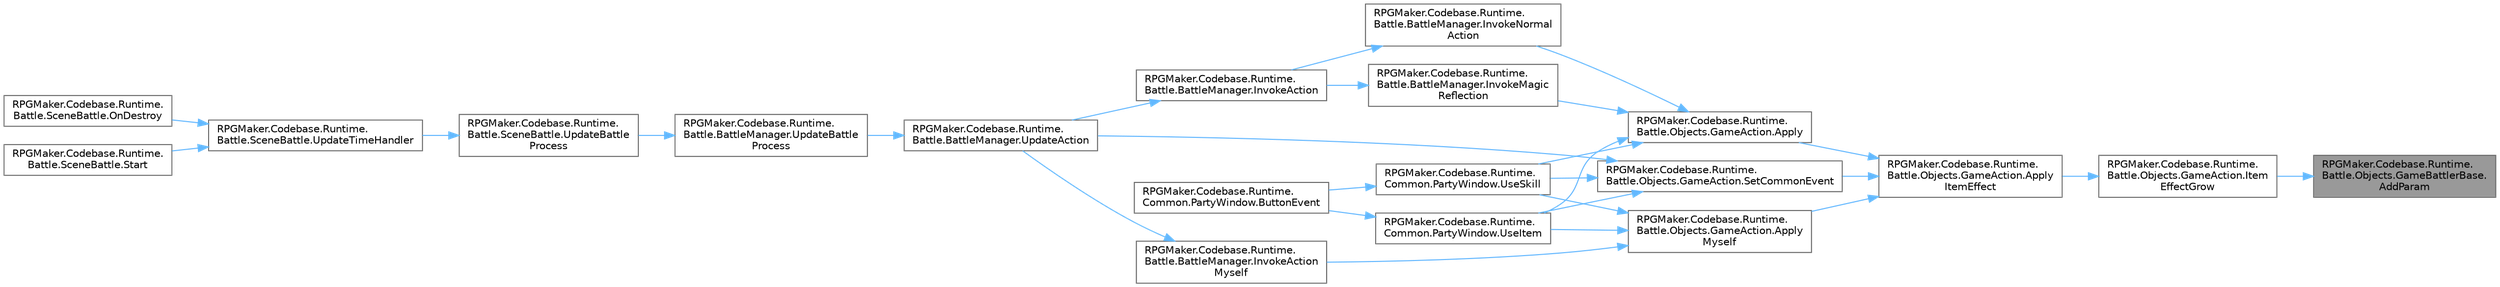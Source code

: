 digraph "RPGMaker.Codebase.Runtime.Battle.Objects.GameBattlerBase.AddParam"
{
 // LATEX_PDF_SIZE
  bgcolor="transparent";
  edge [fontname=Helvetica,fontsize=10,labelfontname=Helvetica,labelfontsize=10];
  node [fontname=Helvetica,fontsize=10,shape=box,height=0.2,width=0.4];
  rankdir="RL";
  Node1 [id="Node000001",label="RPGMaker.Codebase.Runtime.\lBattle.Objects.GameBattlerBase.\lAddParam",height=0.2,width=0.4,color="gray40", fillcolor="grey60", style="filled", fontcolor="black",tooltip="😁 指定能力に指定した値を追加"];
  Node1 -> Node2 [id="edge1_Node000001_Node000002",dir="back",color="steelblue1",style="solid",tooltip=" "];
  Node2 [id="Node000002",label="RPGMaker.Codebase.Runtime.\lBattle.Objects.GameAction.Item\lEffectGrow",height=0.2,width=0.4,color="grey40", fillcolor="white", style="filled",URL="$db/d00/class_r_p_g_maker_1_1_codebase_1_1_runtime_1_1_battle_1_1_objects_1_1_game_action.html#a254e2a43093f28080603e46ed8d2994c",tooltip="😁 指定対象に[成長]の[使用効果]を加える"];
  Node2 -> Node3 [id="edge2_Node000002_Node000003",dir="back",color="steelblue1",style="solid",tooltip=" "];
  Node3 [id="Node000003",label="RPGMaker.Codebase.Runtime.\lBattle.Objects.GameAction.Apply\lItemEffect",height=0.2,width=0.4,color="grey40", fillcolor="white", style="filled",URL="$db/d00/class_r_p_g_maker_1_1_codebase_1_1_runtime_1_1_battle_1_1_objects_1_1_game_action.html#a0e31f70949304a3bf1175ac19a030616",tooltip="😁 指定対象にエフェクトを適用"];
  Node3 -> Node4 [id="edge3_Node000003_Node000004",dir="back",color="steelblue1",style="solid",tooltip=" "];
  Node4 [id="Node000004",label="RPGMaker.Codebase.Runtime.\lBattle.Objects.GameAction.Apply",height=0.2,width=0.4,color="grey40", fillcolor="white", style="filled",URL="$db/d00/class_r_p_g_maker_1_1_codebase_1_1_runtime_1_1_battle_1_1_objects_1_1_game_action.html#aa0e39264c1ed2c1803fc326949587463",tooltip="😁 指定対象へ結果( Game_ActionResult )の適用"];
  Node4 -> Node5 [id="edge4_Node000004_Node000005",dir="back",color="steelblue1",style="solid",tooltip=" "];
  Node5 [id="Node000005",label="RPGMaker.Codebase.Runtime.\lBattle.BattleManager.InvokeMagic\lReflection",height=0.2,width=0.4,color="grey40", fillcolor="white", style="filled",URL="$d3/d0c/class_r_p_g_maker_1_1_codebase_1_1_runtime_1_1_battle_1_1_battle_manager.html#a44fa0b5be0eb1e4ef8ddb382c1954835",tooltip="😁 指定対象が指定目標に対しての魔法反射アクションを起動する"];
  Node5 -> Node6 [id="edge5_Node000005_Node000006",dir="back",color="steelblue1",style="solid",tooltip=" "];
  Node6 [id="Node000006",label="RPGMaker.Codebase.Runtime.\lBattle.BattleManager.InvokeAction",height=0.2,width=0.4,color="grey40", fillcolor="white", style="filled",URL="$d3/d0c/class_r_p_g_maker_1_1_codebase_1_1_runtime_1_1_battle_1_1_battle_manager.html#a95f3c0da75e16c8679e47a5d11c0f9d6",tooltip="😁 指定対象が指定目標に対してのアクションを起動する"];
  Node6 -> Node7 [id="edge6_Node000006_Node000007",dir="back",color="steelblue1",style="solid",tooltip=" "];
  Node7 [id="Node000007",label="RPGMaker.Codebase.Runtime.\lBattle.BattleManager.UpdateAction",height=0.2,width=0.4,color="grey40", fillcolor="white", style="filled",URL="$d3/d0c/class_r_p_g_maker_1_1_codebase_1_1_runtime_1_1_battle_1_1_battle_manager.html#af7129ab117a856eab46ea50ad5054bb7",tooltip="😁 アクションのアップデート"];
  Node7 -> Node8 [id="edge7_Node000007_Node000008",dir="back",color="steelblue1",style="solid",tooltip=" "];
  Node8 [id="Node000008",label="RPGMaker.Codebase.Runtime.\lBattle.BattleManager.UpdateBattle\lProcess",height=0.2,width=0.4,color="grey40", fillcolor="white", style="filled",URL="$d3/d0c/class_r_p_g_maker_1_1_codebase_1_1_runtime_1_1_battle_1_1_battle_manager.html#ab1b1a217800bdf216e587050b9916a08",tooltip="😁 Update処理"];
  Node8 -> Node9 [id="edge8_Node000008_Node000009",dir="back",color="steelblue1",style="solid",tooltip=" "];
  Node9 [id="Node000009",label="RPGMaker.Codebase.Runtime.\lBattle.SceneBattle.UpdateBattle\lProcess",height=0.2,width=0.4,color="grey40", fillcolor="white", style="filled",URL="$dd/d83/class_r_p_g_maker_1_1_codebase_1_1_runtime_1_1_battle_1_1_scene_battle.html#a1f31a5ebcfb8ed4ad9bb74914a71a113",tooltip="😁 戦闘段階のアップデート"];
  Node9 -> Node10 [id="edge9_Node000009_Node000010",dir="back",color="steelblue1",style="solid",tooltip=" "];
  Node10 [id="Node000010",label="RPGMaker.Codebase.Runtime.\lBattle.SceneBattle.UpdateTimeHandler",height=0.2,width=0.4,color="grey40", fillcolor="white", style="filled",URL="$dd/d83/class_r_p_g_maker_1_1_codebase_1_1_runtime_1_1_battle_1_1_scene_battle.html#ae66aece195b0814c37fae654108f21ba",tooltip="😁 Update処理"];
  Node10 -> Node11 [id="edge10_Node000010_Node000011",dir="back",color="steelblue1",style="solid",tooltip=" "];
  Node11 [id="Node000011",label="RPGMaker.Codebase.Runtime.\lBattle.SceneBattle.OnDestroy",height=0.2,width=0.4,color="grey40", fillcolor="white", style="filled",URL="$dd/d83/class_r_p_g_maker_1_1_codebase_1_1_runtime_1_1_battle_1_1_scene_battle.html#a9231e45c15cb86d90ea7850734f317e8",tooltip="😁 破棄処理"];
  Node10 -> Node12 [id="edge11_Node000010_Node000012",dir="back",color="steelblue1",style="solid",tooltip=" "];
  Node12 [id="Node000012",label="RPGMaker.Codebase.Runtime.\lBattle.SceneBattle.Start",height=0.2,width=0.4,color="grey40", fillcolor="white", style="filled",URL="$dd/d83/class_r_p_g_maker_1_1_codebase_1_1_runtime_1_1_battle_1_1_scene_battle.html#a52668ac9e236a1452c2290bae1331f7d",tooltip="😁 シーンの開始"];
  Node4 -> Node13 [id="edge12_Node000004_Node000013",dir="back",color="steelblue1",style="solid",tooltip=" "];
  Node13 [id="Node000013",label="RPGMaker.Codebase.Runtime.\lBattle.BattleManager.InvokeNormal\lAction",height=0.2,width=0.4,color="grey40", fillcolor="white", style="filled",URL="$d3/d0c/class_r_p_g_maker_1_1_codebase_1_1_runtime_1_1_battle_1_1_battle_manager.html#a7f264bea7481144707b47e7415755fb1",tooltip="😁 指定対象が指定目標に対しての通常アクションを起動する"];
  Node13 -> Node6 [id="edge13_Node000013_Node000006",dir="back",color="steelblue1",style="solid",tooltip=" "];
  Node4 -> Node14 [id="edge14_Node000004_Node000014",dir="back",color="steelblue1",style="solid",tooltip=" "];
  Node14 [id="Node000014",label="RPGMaker.Codebase.Runtime.\lCommon.PartyWindow.UseItem",height=0.2,width=0.4,color="grey40", fillcolor="white", style="filled",URL="$d6/d78/class_r_p_g_maker_1_1_codebase_1_1_runtime_1_1_common_1_1_party_window.html#a07ca3254629cf1e5b23eb5f99440448a",tooltip="😁 アイテム使え"];
  Node14 -> Node15 [id="edge15_Node000014_Node000015",dir="back",color="steelblue1",style="solid",tooltip=" "];
  Node15 [id="Node000015",label="RPGMaker.Codebase.Runtime.\lCommon.PartyWindow.ButtonEvent",height=0.2,width=0.4,color="grey40", fillcolor="white", style="filled",URL="$d6/d78/class_r_p_g_maker_1_1_codebase_1_1_runtime_1_1_common_1_1_party_window.html#aebabafbd7691c547f03f640b87cb4e6b",tooltip="😁 ボタン・イベント"];
  Node4 -> Node16 [id="edge16_Node000004_Node000016",dir="back",color="steelblue1",style="solid",tooltip=" "];
  Node16 [id="Node000016",label="RPGMaker.Codebase.Runtime.\lCommon.PartyWindow.UseSkill",height=0.2,width=0.4,color="grey40", fillcolor="white", style="filled",URL="$d6/d78/class_r_p_g_maker_1_1_codebase_1_1_runtime_1_1_common_1_1_party_window.html#a81d2268540bc389c7fd9e6719d7584c1",tooltip="😁 スキル使用処理"];
  Node16 -> Node15 [id="edge17_Node000016_Node000015",dir="back",color="steelblue1",style="solid",tooltip=" "];
  Node3 -> Node17 [id="edge18_Node000003_Node000017",dir="back",color="steelblue1",style="solid",tooltip=" "];
  Node17 [id="Node000017",label="RPGMaker.Codebase.Runtime.\lBattle.Objects.GameAction.Apply\lMyself",height=0.2,width=0.4,color="grey40", fillcolor="white", style="filled",URL="$db/d00/class_r_p_g_maker_1_1_codebase_1_1_runtime_1_1_battle_1_1_objects_1_1_game_action.html#a66cb5bfc5dcf889949277a058fecd784",tooltip="😁 指定対象へ結果( Game_ActionResult )の適用（使用者への影響）"];
  Node17 -> Node18 [id="edge19_Node000017_Node000018",dir="back",color="steelblue1",style="solid",tooltip=" "];
  Node18 [id="Node000018",label="RPGMaker.Codebase.Runtime.\lBattle.BattleManager.InvokeAction\lMyself",height=0.2,width=0.4,color="grey40", fillcolor="white", style="filled",URL="$d3/d0c/class_r_p_g_maker_1_1_codebase_1_1_runtime_1_1_battle_1_1_battle_manager.html#acb68ab920d08ffa51067a84aca3e067e",tooltip="😁 指定対象が指定目標に対してのアクションを起動する（使用者への影響）"];
  Node18 -> Node7 [id="edge20_Node000018_Node000007",dir="back",color="steelblue1",style="solid",tooltip=" "];
  Node17 -> Node14 [id="edge21_Node000017_Node000014",dir="back",color="steelblue1",style="solid",tooltip=" "];
  Node17 -> Node16 [id="edge22_Node000017_Node000016",dir="back",color="steelblue1",style="solid",tooltip=" "];
  Node3 -> Node19 [id="edge23_Node000003_Node000019",dir="back",color="steelblue1",style="solid",tooltip=" "];
  Node19 [id="Node000019",label="RPGMaker.Codebase.Runtime.\lBattle.Objects.GameAction.SetCommonEvent",height=0.2,width=0.4,color="grey40", fillcolor="white", style="filled",URL="$db/d00/class_r_p_g_maker_1_1_codebase_1_1_runtime_1_1_battle_1_1_objects_1_1_game_action.html#a8586f2f58bcb66360e1b9d7e4572a79f",tooltip="😁 コモンイベントが設定されている場合に、コモンイベントをキューに溜める"];
  Node19 -> Node7 [id="edge24_Node000019_Node000007",dir="back",color="steelblue1",style="solid",tooltip=" "];
  Node19 -> Node14 [id="edge25_Node000019_Node000014",dir="back",color="steelblue1",style="solid",tooltip=" "];
  Node19 -> Node16 [id="edge26_Node000019_Node000016",dir="back",color="steelblue1",style="solid",tooltip=" "];
}
